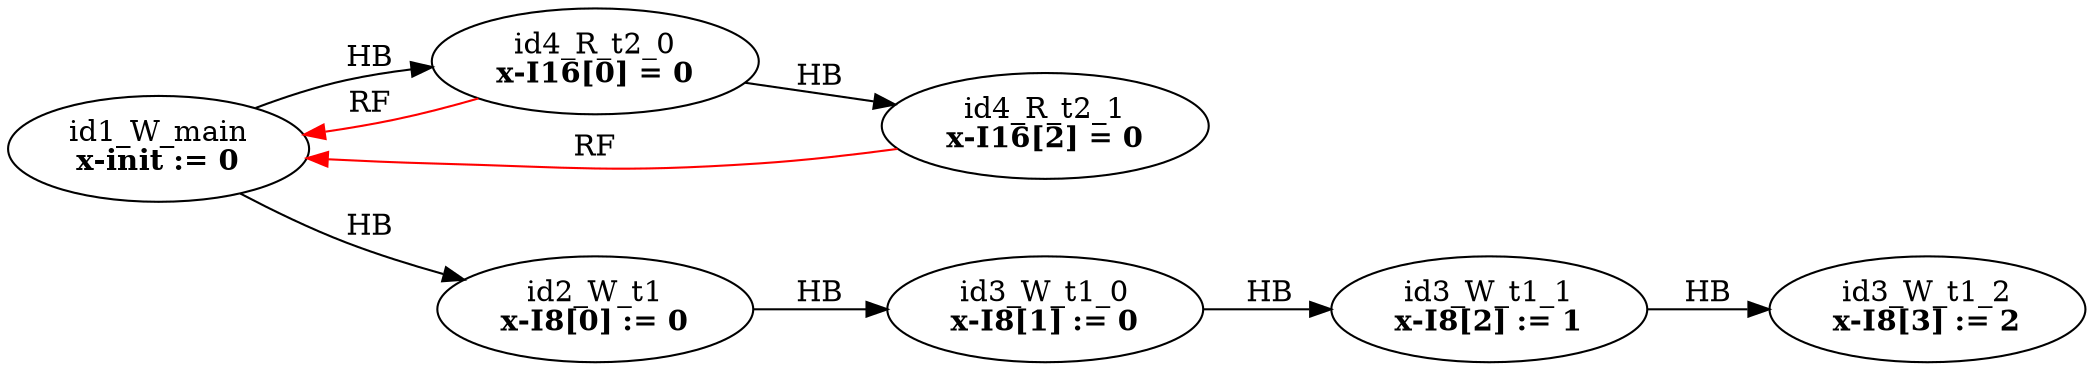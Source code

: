 digraph memory_model {
rankdir=LR;
splines=true; esep=0.5;
id2_W_t1 -> id3_W_t1_0 [label = "HB", color="black"];
id3_W_t1_0 -> id3_W_t1_1 [label = "HB", color="black"];
id3_W_t1_1 -> id3_W_t1_2 [label = "HB", color="black"];
id4_R_t2_0 -> id4_R_t2_1 [label = "HB", color="black"];
id1_W_main -> id2_W_t1 [label = "HB", color="black"];
id1_W_main -> id4_R_t2_0 [label = "HB", color="black"];
id4_R_t2_0 -> id1_W_main [label = "RF", color="red"];
id4_R_t2_1 -> id1_W_main [label = "RF", color="red"];
id1_W_main [label=<id1_W_main<br/><B>x-init := 0</B>>, pos="2.5,8!"]
id2_W_t1 [label=<id2_W_t1<br/><B>x-I8[0] := 0</B>>, pos="0,6!"]
id3_W_t1_0 [label=<id3_W_t1_0<br/><B>x-I8[1] := 0</B>>, pos="0,4!"]
id3_W_t1_1 [label=<id3_W_t1_1<br/><B>x-I8[2] := 1</B>>, pos="0,2!"]
id3_W_t1_2 [label=<id3_W_t1_2<br/><B>x-I8[3] := 2</B>>, pos="0,0!"]
id4_R_t2_0 [label=<id4_R_t2_0<br/><B>x-I16[0] = 0</B>>, pos="5,6!"]
id4_R_t2_1 [label=<id4_R_t2_1<br/><B>x-I16[2] = 0</B>>, pos="5,4!"]
}